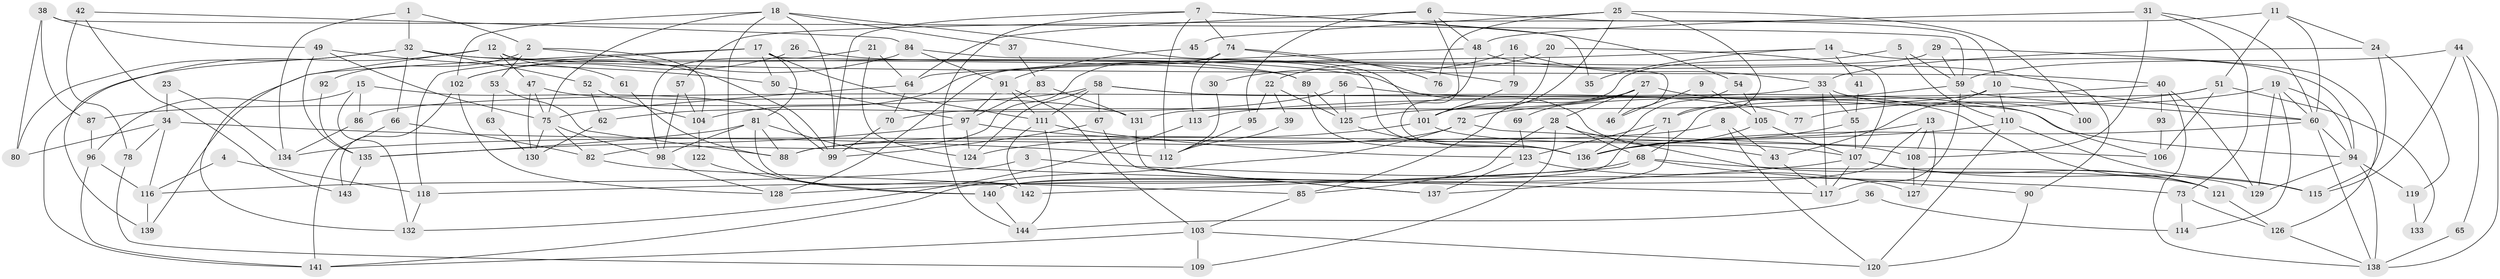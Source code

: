 // Generated by graph-tools (version 1.1) at 2025/14/03/09/25 04:14:56]
// undirected, 144 vertices, 288 edges
graph export_dot {
graph [start="1"]
  node [color=gray90,style=filled];
  1;
  2;
  3;
  4;
  5;
  6;
  7;
  8;
  9;
  10;
  11;
  12;
  13;
  14;
  15;
  16;
  17;
  18;
  19;
  20;
  21;
  22;
  23;
  24;
  25;
  26;
  27;
  28;
  29;
  30;
  31;
  32;
  33;
  34;
  35;
  36;
  37;
  38;
  39;
  40;
  41;
  42;
  43;
  44;
  45;
  46;
  47;
  48;
  49;
  50;
  51;
  52;
  53;
  54;
  55;
  56;
  57;
  58;
  59;
  60;
  61;
  62;
  63;
  64;
  65;
  66;
  67;
  68;
  69;
  70;
  71;
  72;
  73;
  74;
  75;
  76;
  77;
  78;
  79;
  80;
  81;
  82;
  83;
  84;
  85;
  86;
  87;
  88;
  89;
  90;
  91;
  92;
  93;
  94;
  95;
  96;
  97;
  98;
  99;
  100;
  101;
  102;
  103;
  104;
  105;
  106;
  107;
  108;
  109;
  110;
  111;
  112;
  113;
  114;
  115;
  116;
  117;
  118;
  119;
  120;
  121;
  122;
  123;
  124;
  125;
  126;
  127;
  128;
  129;
  130;
  131;
  132;
  133;
  134;
  135;
  136;
  137;
  138;
  139;
  140;
  141;
  142;
  143;
  144;
  1 -- 2;
  1 -- 32;
  1 -- 134;
  2 -- 99;
  2 -- 104;
  2 -- 53;
  2 -- 92;
  3 -- 73;
  3 -- 116;
  4 -- 118;
  4 -- 116;
  5 -- 59;
  5 -- 110;
  5 -- 125;
  6 -- 64;
  6 -- 136;
  6 -- 10;
  6 -- 48;
  6 -- 95;
  7 -- 144;
  7 -- 99;
  7 -- 35;
  7 -- 54;
  7 -- 74;
  7 -- 112;
  8 -- 43;
  8 -- 120;
  8 -- 88;
  9 -- 105;
  9 -- 46;
  10 -- 110;
  10 -- 43;
  10 -- 60;
  10 -- 70;
  11 -- 24;
  11 -- 60;
  11 -- 51;
  11 -- 57;
  12 -- 141;
  12 -- 40;
  12 -- 47;
  12 -- 61;
  12 -- 132;
  13 -- 136;
  13 -- 108;
  13 -- 127;
  13 -- 140;
  14 -- 94;
  14 -- 104;
  14 -- 35;
  14 -- 41;
  15 -- 96;
  15 -- 132;
  15 -- 86;
  15 -- 99;
  16 -- 33;
  16 -- 79;
  16 -- 30;
  17 -- 111;
  17 -- 81;
  17 -- 46;
  17 -- 50;
  17 -- 118;
  17 -- 139;
  18 -- 102;
  18 -- 99;
  18 -- 37;
  18 -- 75;
  18 -- 101;
  18 -- 140;
  19 -- 94;
  19 -- 60;
  19 -- 77;
  19 -- 114;
  19 -- 129;
  20 -- 101;
  20 -- 107;
  20 -- 22;
  21 -- 64;
  21 -- 98;
  21 -- 124;
  22 -- 125;
  22 -- 39;
  22 -- 95;
  23 -- 134;
  23 -- 34;
  24 -- 115;
  24 -- 33;
  24 -- 119;
  25 -- 71;
  25 -- 101;
  25 -- 45;
  25 -- 76;
  25 -- 100;
  26 -- 89;
  26 -- 102;
  27 -- 85;
  27 -- 121;
  27 -- 28;
  27 -- 46;
  27 -- 69;
  27 -- 101;
  28 -- 85;
  28 -- 68;
  28 -- 109;
  28 -- 121;
  29 -- 128;
  29 -- 126;
  29 -- 59;
  30 -- 112;
  31 -- 48;
  31 -- 60;
  31 -- 73;
  31 -- 108;
  32 -- 43;
  32 -- 66;
  32 -- 52;
  32 -- 80;
  32 -- 89;
  32 -- 139;
  33 -- 117;
  33 -- 55;
  33 -- 86;
  33 -- 100;
  34 -- 80;
  34 -- 112;
  34 -- 78;
  34 -- 116;
  36 -- 144;
  36 -- 114;
  37 -- 83;
  38 -- 59;
  38 -- 49;
  38 -- 80;
  38 -- 87;
  39 -- 112;
  40 -- 138;
  40 -- 129;
  40 -- 93;
  40 -- 113;
  41 -- 55;
  42 -- 143;
  42 -- 84;
  42 -- 78;
  43 -- 117;
  44 -- 59;
  44 -- 115;
  44 -- 65;
  44 -- 138;
  45 -- 91;
  47 -- 131;
  47 -- 75;
  47 -- 130;
  48 -- 64;
  48 -- 90;
  48 -- 131;
  49 -- 135;
  49 -- 75;
  49 -- 50;
  50 -- 97;
  51 -- 68;
  51 -- 72;
  51 -- 106;
  51 -- 133;
  52 -- 62;
  52 -- 104;
  53 -- 88;
  53 -- 63;
  54 -- 136;
  54 -- 105;
  55 -- 136;
  55 -- 107;
  56 -- 106;
  56 -- 125;
  56 -- 62;
  57 -- 98;
  57 -- 104;
  58 -- 111;
  58 -- 124;
  58 -- 67;
  58 -- 77;
  58 -- 87;
  58 -- 94;
  59 -- 60;
  59 -- 71;
  59 -- 117;
  60 -- 138;
  60 -- 94;
  60 -- 136;
  61 -- 88;
  62 -- 130;
  63 -- 130;
  64 -- 75;
  64 -- 70;
  65 -- 138;
  66 -- 82;
  66 -- 141;
  67 -- 137;
  67 -- 99;
  68 -- 129;
  68 -- 90;
  68 -- 118;
  68 -- 142;
  69 -- 123;
  70 -- 99;
  71 -- 140;
  71 -- 123;
  71 -- 137;
  72 -- 141;
  72 -- 88;
  72 -- 106;
  73 -- 126;
  73 -- 114;
  74 -- 113;
  74 -- 76;
  74 -- 79;
  74 -- 82;
  75 -- 82;
  75 -- 98;
  75 -- 130;
  78 -- 109;
  79 -- 101;
  81 -- 117;
  81 -- 88;
  81 -- 98;
  81 -- 135;
  81 -- 142;
  82 -- 85;
  83 -- 131;
  83 -- 97;
  84 -- 136;
  84 -- 91;
  84 -- 102;
  85 -- 103;
  86 -- 134;
  87 -- 96;
  89 -- 125;
  89 -- 136;
  90 -- 120;
  91 -- 111;
  91 -- 97;
  91 -- 103;
  92 -- 135;
  93 -- 106;
  94 -- 119;
  94 -- 129;
  94 -- 138;
  95 -- 112;
  96 -- 116;
  96 -- 141;
  97 -- 124;
  97 -- 107;
  97 -- 135;
  98 -- 128;
  101 -- 108;
  101 -- 124;
  102 -- 128;
  102 -- 143;
  103 -- 109;
  103 -- 120;
  103 -- 141;
  104 -- 122;
  105 -- 136;
  105 -- 107;
  107 -- 115;
  107 -- 117;
  107 -- 121;
  107 -- 128;
  108 -- 127;
  110 -- 134;
  110 -- 120;
  110 -- 115;
  111 -- 123;
  111 -- 142;
  111 -- 144;
  113 -- 132;
  116 -- 139;
  118 -- 132;
  119 -- 133;
  121 -- 126;
  122 -- 140;
  123 -- 127;
  123 -- 137;
  125 -- 136;
  126 -- 138;
  131 -- 137;
  135 -- 143;
  140 -- 144;
}
